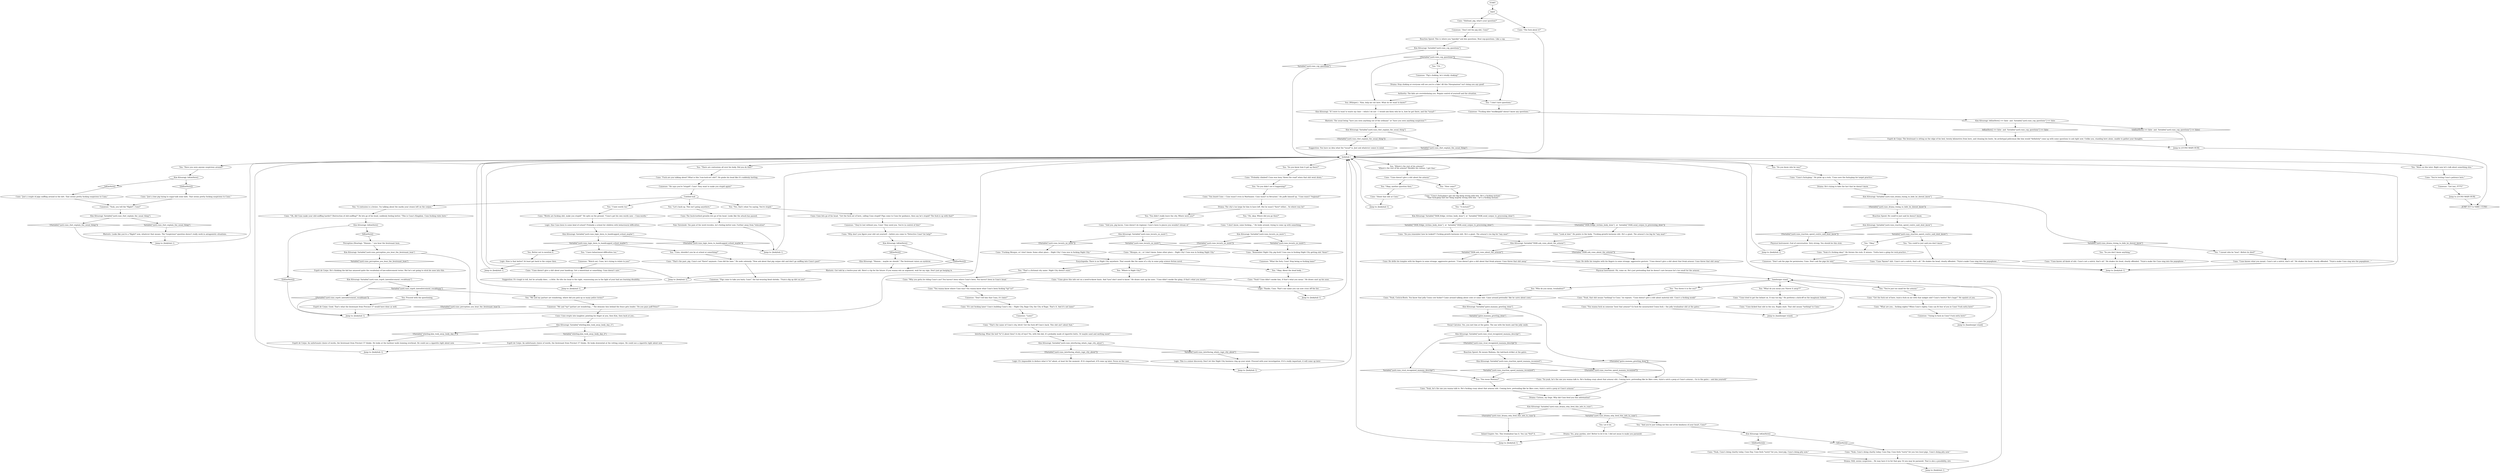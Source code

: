 # YARD / CUNO BODY
# * Ask Cuno about the hanged man.
# ==================================================
digraph G {
	  0 [label="START"];
	  1 [label="input"];
	  2 [label="Kim Kitsuragi: Variable[\"yard.cuno_locusts_no_more\"]"];
	  3 [label="Variable[\"yard.cuno_locusts_no_more\"]", shape=diamond];
	  4 [label="!(Variable[\"yard.cuno_locusts_no_more\"])", shape=diamond];
	  5 [label="Jump to: [bodyhub 1]"];
	  6 [label="You: (Whisper.)  \"Kim, help me out here. What do we want to know?\""];
	  7 [label="Cuno: \"Just a lone pig trying to sugar-talk some kids. That seems pretty fucking suspicious to Cuno.\""];
	  8 [label="Drama: He's trying to hide the fact that he doesn't know."];
	  9 [label="Drama: The city's too large for him to have left. But he wasn't *here* either... So where was he?"];
	  10 [label="Logic: This is a minor discovery. Don't let this Night City business clog up your mind. Proceed with your investigation. If it's really important, it will come up later."];
	  11 [label="Jump to: [bodyhub 1]"];
	  12 [label="Logic: It's impossible to deduce what it *is* about, at least for the moment. If it's important, it'll come up later. Focus on the case."];
	  13 [label="Cuno: \"Cuno's fuck-gimp's got one big thing wrong with him. He's a fucking mutant.\"\n\"That fuck-gimp had one thing majorly wrong with him -- he's a fucking mutant.\""];
	  14 [label="Cuno: \"So yeah, he's the one you wanna talk to. He's fucking crazy about that armour shit. Coming here, pretending like he likes cows, tryin'a catch a peep at Cuno's armour... Go to the gates -- ask him yourself.\""];
	  15 [label="Suggestion: You have no idea what the *usual* is. Just ask whatever comes to mind."];
	  16 [label="Cunoesse: \"Pig's choking, he's totally choking!\""];
	  17 [label="You: \"Do you know how it got up there?\""];
	  18 [label="Cuno: \"That's the name of Cuno's city, bitch! Get the fuck off Cuno's back. This shit ain't about that.\""];
	  19 [label="Kim Kitsuragi: Variable[\"whirling.kim_took_away_body_day_2\"]"];
	  20 [label="Variable[\"whirling.kim_took_away_body_day_2\"]", shape=diamond];
	  21 [label="!(Variable[\"whirling.kim_took_away_body_day_2\"])", shape=diamond];
	  22 [label="Cunoesse: \"Watch out, Cuno, he's trying to relate to you!\""];
	  23 [label="Cuno: \"Get the fuck out of here, tryin'a fuck on me with that midget shit? Cuno's twelve! He's huge!\" He squints at you."];
	  24 [label="Visual Calculus: Yes, you met him at the gates. The one with the boots and the jolly smile."];
	  25 [label="Kim Kitsuragi: Variable[\"yard.cuno_drama_trying_to_hide_he_doesnt_know\"]"];
	  26 [label="Variable[\"yard.cuno_drama_trying_to_hide_he_doesnt_know\"]", shape=diamond];
	  27 [label="!(Variable[\"yard.cuno_drama_trying_to_hide_he_doesnt_know\"])", shape=diamond];
	  28 [label="Cuno: \"You wanna know where Cuno was? You wanna know what Cuno's been fucking *up* to?\""];
	  29 [label="Cuno: \"Why don't you figure your shit out yourself -- before you come to *Detective Cuno* for help?\""];
	  30 [label="You: \"And you're just telling me this out of the kindness of your heart, Cuno?\""];
	  31 [label="Cuno: \"Yeah, Cuno's doing charity today. Cuno Day. Cuno feels *sorry* for you, loser-pig. Cuno's doing pity now.\""];
	  32 [label="Cuno: \"The fuck about it?\""];
	  33 [label="Jump to: [CUNO MAIN HUB]"];
	  34 [label="Cunoesse: \"Fucking idiot *mulkkupää* doesn't know any questions.\""];
	  35 [label="Cuno: \"Just a couple of pigs sniffing around in the dirt. That seems pretty fucking suspicious to Cuno.\""];
	  36 [label="Reaction Speed: He could've just said he doesn't know."];
	  37 [label="You: \"Okay.\""];
	  38 [label="Logic: Thanks, Cuno. That's one name you can now cross off the list."];
	  39 [label="Cunoesse: \"Don't tell him that Cuno, it's lame!\""];
	  40 [label="Kim Kitsuragi: Variable[\"yard.cuno_interfacing_whats_rage_city_about\"]"];
	  41 [label="Variable[\"yard.cuno_interfacing_whats_rage_city_about\"]", shape=diamond];
	  42 [label="!(Variable[\"yard.cuno_interfacing_whats_rage_city_about\"])", shape=diamond];
	  43 [label="You: \"A contusion is a bruise. I'm talking about the marks your stones left on the corpse.\""];
	  44 [label="Untitled hub"];
	  45 [label="Jump to: [bodyhub 1]"];
	  46 [label="Rhetoric: Got told by a twelve-year old. Here's a tip for the future: If you wanna win an argument, wait for my sign. Don't just go barging in."];
	  47 [label="Cuno: \"Shoot that shit at Cuno.\""];
	  48 [label="hamburger stand"];
	  49 [label="You: \"You threw it in the sea?\""];
	  50 [label="Kim Kitsuragi: Variable[\"yard.cuno_rhet_explain_the_usual_thing\"]"];
	  51 [label="Variable[\"yard.cuno_rhet_explain_the_usual_thing\"]", shape=diamond];
	  52 [label="!(Variable[\"yard.cuno_rhet_explain_the_usual_thing\"])", shape=diamond];
	  53 [label="You: \"I meant who he *was*. Before he died?\""];
	  54 [label="Cuno: \"Mesque, or... or I don't know. Some other place... Night City! Cuno was in fucking Night City.\""];
	  55 [label="Cuno: He drills his temples with his fingers in some strange, aggressive gesture. \"Cuno doesn't give a shit about that freak armour. Cuno threw that shit away.\""];
	  56 [label="Cunoesse: \"Yeah, you tell the *fägäri*, Cuno!\""];
	  57 [label="Cuno: \"Cuno's fuck-gimp.\" He picks up a rock. \"Cuno uses the fuck-gimp for target practice.\""];
	  58 [label="Cuno: \"Cuno knows all kinds of shit. Cuno's not a snitch, that's all.\" He shakes his head, clearly offended. \"Tryin'a make the Cuno sing into the popophone...\""];
	  59 [label="Cuno: \"Cuno *knows* shit. Cuno's not a snitch, that's all.\" He shakes his head, clearly offended. \"Tryin'a make Cuno sing into the popophone...\""];
	  60 [label="Kim Kitsuragi: Variable[\"yard.cuno_reaction_speed_coulve_said_dont_know\"]"];
	  61 [label="Variable[\"yard.cuno_reaction_speed_coulve_said_dont_know\"]", shape=diamond];
	  62 [label="!(Variable[\"yard.cuno_reaction_speed_coulve_said_dont_know\"])", shape=diamond];
	  63 [label="Drama: Stop choking or everyone will see you're a fake! All this *thespianism* isn't doing you any good!"];
	  64 [label="You: \"Where is Night City?\""];
	  65 [label="Cuno: Cuno erupts into laughter, pointing his finger at you, then Kim, then back at you..."];
	  66 [label="You: \"You mean Mañana?\""];
	  67 [label="Cuno: \"Remember Night City, pig fuck? Cuno was in fucking Night City getting shit *done*.\""];
	  68 [label="Cuno: \"You heard Cuno -- Cuno wasn't even in Martinaise. Cuno wasn't in Revachol.\" He puffs himself up. \"Cuno wasn't *regional*.\""];
	  69 [label="You: \"Where's the rest of his armour?\"\n\"Where's the rest of his armour? Besides his cuirass. I got that.\""];
	  70 [label="Interfacing: What the hell *is* it about then? A city of toys? No, with this kid, it's probably made of cigarette butts. Or maybe sand and melting snow?"];
	  71 [label="Logic: Has Cuno been to some kind of school? Probably a school for children with behavioural difficulties."];
	  72 [label="Kim Kitsuragi: IsKimHere()"];
	  73 [label="IsKimHere()", shape=diamond];
	  74 [label="!(IsKimHere())", shape=diamond];
	  75 [label="You: \"How come?\""];
	  76 [label="Cunoesse: \"Trying to fuck on Cuno? Fuck outta here!\""];
	  77 [label="Cuno: \"Yeah, he's the one you wanna talk to. He's fucking crazy about that armour shit. Coming here, pretending like he likes cows, tryin'a catch a peep at Cuno's armour.\""];
	  78 [label="Kim Kitsuragi: \"If I were to want to waste my time -- which I do not -- I would ask them who he is, how he got there, and the *usual*.\""];
	  79 [label="You: \"Have you seen anyone suspicious around?\""];
	  80 [label="Kim Kitsuragi: Variable[\"yard.cuno_perception_you_hear_the_lieutenant_hum\"]"];
	  81 [label="Variable[\"yard.cuno_perception_you_hear_the_lieutenant_hum\"]", shape=diamond];
	  82 [label="!(Variable[\"yard.cuno_perception_you_hear_the_lieutenant_hum\"])", shape=diamond];
	  83 [label="Esprit de Corps: An unfortunate choice of words, the lieutenant from Precinct 57 thinks. He looks downwind at the rotting corpse. He could use a cigarette right about now."];
	  84 [label="Kim Kitsuragi: \"Hmmm... maybe we should.\" The lieutenant raises an eyebrow."];
	  85 [label="Cuno: \"Cuno kicked that shit in the sea. Rugby style. That shit means *nothing* to Cuno.\""];
	  86 [label="Physical Instrument: End of conversation. Very strong. You should be this stoic."];
	  87 [label="You: \"So you didn't see it happening?\""];
	  88 [label="Kim Kitsuragi: IsKimHere() == false  and  Variable[\"yard.cuno_cop_questions\"] == false"];
	  89 [label="IsKimHere() == false  and  Variable[\"yard.cuno_cop_questions\"] == false", shape=diamond];
	  90 [label="!(IsKimHere() == false  and  Variable[\"yard.cuno_cop_questions\"] == false)", shape=diamond];
	  91 [label="Jump to: [bodyhub 1]"];
	  92 [label="Rhetoric: The usual being \"have you seen anything out of the ordinary\" or \"have you seen anything suspicious\"?"];
	  93 [label="Cuno: \"It's not fucking lame! Cuno's building Cuno's city -- Night City, Rage City, the City of Rage. That's it. And it's not lame!\""];
	  94 [label="Kim Kitsuragi: Variable[\"yard.cuno_rhet_explain_the_usual_thing\"]"];
	  95 [label="Variable[\"yard.cuno_rhet_explain_the_usual_thing\"]", shape=diamond];
	  96 [label="!(Variable[\"yard.cuno_rhet_explain_the_usual_thing\"])", shape=diamond];
	  97 [label="Cunoesse: \"Lame!\""];
	  98 [label="You: \"Yes, that's what I'm saying. You're stupid.\""];
	  99 [label="Cuno: \"Look at him!\" He points to the body. \"Fucking growth hormone shit. He's a giant. The armour's too big for *any man*.\""];
	  100 [label="Jump to: [bodyhub 1]"];
	  101 [label="Kim Kitsuragi: Variable[\"yard.cuno_reaction_speed_manana_reconized\"]"];
	  102 [label="Variable[\"yard.cuno_reaction_speed_manana_reconized\"]", shape=diamond];
	  103 [label="!(Variable[\"yard.cuno_reaction_speed_manana_reconized\"])", shape=diamond];
	  104 [label="Jump to: [hamburger stand]"];
	  105 [label="Kim Kitsuragi: Variable[\"TASK.fridge_victims_body_done\"]  or  Variable[\"TASK.send_corpse_to_processing_done\"]"];
	  106 [label="Variable[\"TASK.fridge_victims_body_done\"]  or  Variable[\"TASK.send_corpse_to_processing_done\"]", shape=diamond];
	  107 [label="!(Variable[\"TASK.fridge_victims_body_done\"]  or  Variable[\"TASK.send_corpse_to_processing_done\"])", shape=diamond];
	  108 [label="Cunoesse: \"Don't tell the pig shit, Cuno!\""];
	  109 [label="Jump to: [CUNO MAIN HUB]"];
	  110 [label="You: \"Do you know who he was?\""];
	  111 [label="Cuno: \"Fucking Mesque, or I don't know. Some other place... Night City! Cuno was in fucking Night City.\""];
	  112 [label="Perception (Hearing): \"Hmmm...\" you hear the lieutenant hum."];
	  113 [label="Kim Kitsuragi: Variable[\"yard.cuno_esprit_lawenforcement_vocabluary\"]"];
	  114 [label="Variable[\"yard.cuno_esprit_lawenforcement_vocabluary\"]", shape=diamond];
	  115 [label="!(Variable[\"yard.cuno_esprit_lawenforcement_vocabluary\"])", shape=diamond];
	  116 [label="Cuno: \"Yeah, that shit means *nothing* to Cuno,\" he repeats. \"Cuno doesn't give a shit about material shit. Cuno's a fucking monk!\""];
	  117 [label="Kim Kitsuragi: Variable[\"yard.cuno_drama_why_feed_this_info_to_cuno\"]"];
	  118 [label="Variable[\"yard.cuno_drama_why_feed_this_info_to_cuno\"]", shape=diamond];
	  119 [label="!(Variable[\"yard.cuno_drama_why_feed_this_info_to_cuno\"])", shape=diamond];
	  120 [label="Jump to: [bodyhub 1]"];
	  121 [label="Inland Empire: Yes. This troubadour has it. You can *feel* it."];
	  122 [label="Jump to: [bodyhub 1]"];
	  123 [label="Cuno: \"Yeah? Cuno didn't smoke him, if that's what you mean.\" He draws snot up his nose."];
	  124 [label="Jump to: [bodyhub 1]"];
	  125 [label="Jump to: [bodyhub 1]"];
	  126 [label="You: Better not to mention it."];
	  127 [label="Cuno: \"Cuno doesn't give a shit about the armour.\""];
	  128 [label="You: \"A mutant?\""];
	  129 [label="Physical Instrument: Oh, come on. He's just pretending that he doesn't care because he's too small for the armour."];
	  130 [label="You: \"What do you mean you *threw it away*?\""];
	  131 [label="Reaction Speed: He means Mañana, the laid-back striker at the gates."];
	  132 [label="Cuno: \"Shitload, pig, what's your question?\""];
	  133 [label="Reaction Speed: This is where you *quickly* ask him questions. Real cop-questions. Like a cop."];
	  134 [label="You: \"You could've just said you don't know.\""];
	  135 [label="Kim Kitsuragi: Variable[\"yard.cuno_logic_been_to_handicapped_school_maybe\"]"];
	  136 [label="Variable[\"yard.cuno_logic_been_to_handicapped_school_maybe\"]", shape=diamond];
	  137 [label="!(Variable[\"yard.cuno_logic_been_to_handicapped_school_maybe\"])", shape=diamond];
	  138 [label="Cunoesse: \"Pigs come to take you back, Cuno!\" the hat-wearing fiend shrieks. \"Tryin'a dig up dirt on you!\""];
	  139 [label="You: \"You're just too small for the armour.\""];
	  140 [label="Kim Kitsuragi: Variable[\"yard.cuno_vical_recognized_manana_descript\"]"];
	  141 [label="Variable[\"yard.cuno_vical_recognized_manana_descript\"]", shape=diamond];
	  142 [label="!(Variable[\"yard.cuno_vical_recognized_manana_descript\"])", shape=diamond];
	  143 [label="Cuno: \"You're testing Cuno's patience here.\""];
	  144 [label="Kim Kitsuragi: IsKimHere()"];
	  145 [label="IsKimHere()", shape=diamond];
	  146 [label="!(IsKimHere())", shape=diamond];
	  147 [label="You: \"Oh, okay. Where did you go then?\""];
	  149 [label="Cuno: \"Probably climbed? Cuno was busy *down the road* when that shit went down.\""];
	  150 [label="Cuno: \"Told you, pig bacon. Cuno doesn't do regional. Cuno's been to places you wouldn't dream of.\""];
	  151 [label="Authority: The kids are overwhelming you. Regain control of yourself and the situation."];
	  152 [label="Cuno: \"Cuno doesn't give a shit about your handicap. Get a wheelchair or something. Cuno doesn't care.\""];
	  153 [label="Logic: How is that better? At least get back to the corpse then."];
	  154 [label="Cuno: \"Cuno gives this info out on a need-to-know basis. And *you* don't need to know.\" He draws snot up his nose. \"Cuno didn't smoke the gimp, if that's what you meant.\""];
	  155 [label="Kim Kitsuragi: IsKimHere()"];
	  156 [label="IsKimHere()", shape=diamond];
	  157 [label="!(IsKimHere())", shape=diamond];
	  158 [label="Cuno: \"Do you remember how he looked?! Fucking growth hormone shit. He's a giant. The armour's too big for *any man*.\""];
	  159 [label="bodyhub 1"];
	  160 [label="Esprit de Corps: The lieutenant is sitting on the edge of his bed, twenty kilometres from here, and cleaning his boots. An archetypal policeman like him would *definitely* come up with some questions to ask right now. Unlike you, standing here alone, unable to gather your thoughts."];
	  161 [label="Cuno: \"Yeah it's fucking okay!\" He throws the rock. It misses. \"Gotta have a gimp for rock practice...\""];
	  162 [label="Cuno: The buck-toothed gremlin lets go of his head. Looks like the attack has passed."];
	  163 [label="Cuno: \"I don't know, some fucking...\" He looks around, trying to come up with something."];
	  164 [label="You: \"That's a fictional city name. Night City doesn't exist.\""];
	  165 [label="Cuno: \"Why you gotta be riding Cuno's ass? You haven't been where Cuno's been. You haven't been in Cuno's head.\""];
	  166 [label="You: \"I hate words too.\""];
	  167 [label="You: Proceed with the questioning."];
	  168 [label="Cuno: \"Words are fucking shit, make you stupid!\" He spits on the ground. \"Cuno's got his own words now -- Cuno-words.\""];
	  169 [label="You: \"Cuno, shouldn't you be at school or something?\""];
	  170 [label="Jump to: [bodyhub 1]"];
	  171 [label="Jump to: [hamburger stand]"];
	  172 [label="Cuno: \"Cuno tried to get the helmet on. It was too big.\" He performs a kick-off on the imaginary helmet."];
	  173 [label="Jump to: [bodyhub 1]"];
	  174 [label="Kim Kitsuragi: Variable[\"yard.cuno_locusts_no_more\"]"];
	  175 [label="Variable[\"yard.cuno_locusts_no_more\"]", shape=diamond];
	  176 [label="!(Variable[\"yard.cuno_locusts_no_more\"])", shape=diamond];
	  177 [label="You: \"Uh...\""];
	  178 [label="You: \"You didn't really leave the city. Where were you?\""];
	  179 [label="Cuno: \"Oh, did Cuno make your shit-sniffing harder? Obstruction of shit-sniffing?\" He lets go of his head, suddenly feeling better. \"This is Cuno's Kingdom. Cuno fucking rules here.\""];
	  180 [label="You: \"So you don't know anything.\""];
	  181 [label="You: \"Okay. About the dead body...\""];
	  182 [label="Encyclopedia: There is no Night City anywhere. That sounds like the name of a city in some pulp science fiction novel."];
	  183 [label="Cuno: \"Fuck are you talking about? What is this *con-tush-on* shit?\" He grabs his head like it's suddenly hurting."];
	  184 [label="Kim Kitsuragi: IsKimHere()"];
	  185 [label="IsKimHere()", shape=diamond];
	  186 [label="!(IsKimHere())", shape=diamond];
	  187 [label="Drama: Yes, pray pardon, sire! Better to let it be. I did not mean to make you paranoid."];
	  188 [label="Cuno: He drills his temples with his fingers in some strange, aggressive gesture. \"Cuno doesn't give a shit about that freak armour. Cuno threw that shit away.\""];
	  189 [label="Cunoesse: \"What the fuck, Cuno! Stop being so fucking lame!\""];
	  190 [label="Cunoesse: \"Get lost, f****t!\""];
	  191 [label="You: \"More on this later. Right now let's talk about something else.\""];
	  192 [label="Pain Threshold: The pain of the word recedes, he's feeling better now. Further away from *education*."];
	  193 [label="Jump to: [bodyhub 1]"];
	  194 [label="You: \"Okay, another question then.\""];
	  195 [label="You: \"Who do you mean, troubadour?\""];
	  196 [label="Cuno: \"Yeah, Cock-in-Boots. You know that jolly Union cow fucker? Came around talking about cows or some shit. Came around pretendin' like he cares about cows.\""];
	  197 [label="You: \"I don't have questions.\""];
	  198 [label="You: \"There are contusions all over his body. Did you do that?\""];
	  199 [label="Esprit de Corps: He's thinking the kid has amassed quite the vocabulary of law-enforcement terms. But he's not going to stick his nose into this."];
	  200 [label="Cunoesse: \"Me and *my* partner are wondering...\" The demonic hiss behind the fence gets louder. \"Do you guys puff Peter?\""];
	  201 [label="Esprit de Corps: Good. That's what the lieutenant from Precinct 57 would have done as well."];
	  202 [label="Cunoesse: \"They're lost without you, Cuno! They need you. You're in control of this!\""];
	  203 [label="Cuno: \"You wanna fuck on someone 'bout that armour? Go fuck the moustached Union fuck -- the jolly troubadour shit at the gates.\""];
	  204 [label="Kim Kitsuragi: Variable[\"gates.manana_greeting_done\"]"];
	  205 [label="Variable[\"gates.manana_greeting_done\"]", shape=diamond];
	  206 [label="!(Variable[\"gates.manana_greeting_done\"])", shape=diamond];
	  207 [label="Kim Kitsuragi: Variable[\"yard.cuno_cop_questions\"]"];
	  208 [label="Variable[\"yard.cuno_cop_questions\"]", shape=diamond];
	  209 [label="!(Variable[\"yard.cuno_cop_questions\"])", shape=diamond];
	  210 [label="Jump to: [bodyhub 1]"];
	  211 [label="Cunoesse: \"He says you're *stupid*, Cuno! They want to make you stupid again!\""];
	  212 [label="You: \"Me and my partner are wondering, where did you pick up so many police terms?\""];
	  213 [label="Suggestion: It's tough to tell, but he actually does... a little. He tilts his head to the right, reassessing you in the light of your bad ass learning disability."];
	  214 [label="Cuno: Cuno lets go of his head. \"Get the fuck out of here, calling Cuno stupid? Pigs come to Cuno for guidance, then say he's stupid? The fuck is up with that?\""];
	  215 [label="Cuno: \"What are you... fucking eighty? When Cuno's eighty, Cuno can fit four of you in Cuno! Fuck outta here!\""];
	  216 [label="Drama: Curious, my liege. Why did Cuno feed you this information?"];
	  217 [label="You: Let it be."];
	  218 [label="Kim Kitsuragi: Variable[\"TASK.ask_cuno_about_the_armour\"]"];
	  219 [label="Variable[\"TASK.ask_cuno_about_the_armour\"]", shape=diamond];
	  220 [label="!(Variable[\"TASK.ask_cuno_about_the_armour\"])", shape=diamond];
	  221 [label="Cuno: \"Cuno knows what you meant. Cuno's not a snitch, that's all.\" He shakes his head, clearly offended. \"Tryin'a make Cuno sing into the popophone...\""];
	  222 [label="Cunoesse: \"Don't ask the pigs for permission, Cuno. Don't ask the pigs for shit!\""];
	  223 [label="Jump to: [bodyhub 1]"];
	  224 [label="You: \"Let's back up. This isn't going anywhere.\""];
	  225 [label="Rhetoric: Looks like you're a *fägäri* now, whatever that means. The *suspicious* question doesn't really work in antagonistic situations."];
	  226 [label="Esprit de Corps: An unfortunate choice of words, the lieutenant from Precinct 57 thinks. He looks at the harbour walls looming overhead. He could use a cigarette right about now."];
	  227 [label="You: \"I have behavioural difficulties too.\""];
	  228 [label="Cuno: \"That's the past, pig. Cuno's not *there* anymore. Cuno did his time.\" He nods solemnly. \"Now ask about that pig corpse shit and don't go sniffing into Cuno's past!\""];
	  229 [label="Cuno: \"Yeah, Cuno's doing charity today. Cuno Day. Cuno feels *sorry* for you two loser-pigs. Cuno's doing pity now.\""];
	  230 [label="Drama: Still, seems suspicious... He may have it in for that guy. Or you may be paranoid. That is also a possibility, sire."];
	  6030438 [label="JUMP OUT to YARD / CUNO", shape=diamond];
	  0 -> 1
	  1 -> 32
	  1 -> 132
	  2 -> 3
	  2 -> 4
	  3 -> 67
	  4 -> 54
	  5 -> 159
	  6 -> 78
	  7 -> 56
	  8 -> 25
	  9 -> 178
	  9 -> 147
	  10 -> 124
	  11 -> 159
	  12 -> 124
	  13 -> 128
	  14 -> 216
	  15 -> 159
	  16 -> 63
	  17 -> 149
	  18 -> 70
	  19 -> 20
	  19 -> 21
	  20 -> 83
	  21 -> 226
	  22 -> 152
	  23 -> 215
	  24 -> 140
	  25 -> 26
	  25 -> 27
	  26 -> 180
	  26 -> 53
	  27 -> 36
	  28 -> 39
	  29 -> 72
	  30 -> 155
	  31 -> 230
	  32 -> 159
	  33 -> 6030438
	  34 -> 88
	  35 -> 56
	  36 -> 60
	  37 -> 161
	  38 -> 91
	  39 -> 93
	  40 -> 41
	  40 -> 42
	  41 -> 10
	  42 -> 12
	  43 -> 179
	  44 -> 224
	  44 -> 98
	  44 -> 43
	  44 -> 166
	  45 -> 159
	  46 -> 45
	  47 -> 173
	  48 -> 49
	  48 -> 130
	  48 -> 139
	  48 -> 195
	  49 -> 116
	  50 -> 51
	  50 -> 52
	  51 -> 159
	  52 -> 15
	  53 -> 221
	  54 -> 182
	  55 -> 129
	  56 -> 94
	  57 -> 8
	  58 -> 223
	  59 -> 223
	  60 -> 61
	  60 -> 62
	  61 -> 37
	  61 -> 134
	  62 -> 86
	  63 -> 151
	  64 -> 154
	  65 -> 19
	  66 -> 77
	  67 -> 189
	  68 -> 9
	  69 -> 127
	  70 -> 40
	  71 -> 135
	  72 -> 73
	  72 -> 74
	  73 -> 84
	  74 -> 46
	  75 -> 13
	  76 -> 171
	  77 -> 216
	  78 -> 92
	  79 -> 144
	  80 -> 81
	  80 -> 82
	  81 -> 199
	  82 -> 210
	  83 -> 125
	  84 -> 46
	  85 -> 104
	  86 -> 122
	  87 -> 68
	  88 -> 89
	  88 -> 90
	  89 -> 160
	  90 -> 109
	  91 -> 159
	  92 -> 50
	  93 -> 97
	  94 -> 96
	  94 -> 95
	  95 -> 225
	  96 -> 5
	  97 -> 18
	  98 -> 214
	  99 -> 218
	  100 -> 159
	  101 -> 102
	  101 -> 103
	  102 -> 66
	  103 -> 14
	  104 -> 48
	  105 -> 106
	  105 -> 107
	  106 -> 158
	  107 -> 99
	  108 -> 133
	  109 -> 6030438
	  110 -> 57
	  111 -> 182
	  112 -> 80
	  113 -> 114
	  113 -> 115
	  114 -> 212
	  114 -> 167
	  115 -> 210
	  116 -> 203
	  117 -> 118
	  117 -> 119
	  118 -> 217
	  118 -> 30
	  119 -> 121
	  120 -> 159
	  121 -> 100
	  122 -> 159
	  123 -> 38
	  124 -> 159
	  125 -> 159
	  126 -> 153
	  127 -> 194
	  127 -> 75
	  128 -> 105
	  129 -> 48
	  130 -> 172
	  131 -> 101
	  132 -> 108
	  133 -> 207
	  134 -> 59
	  135 -> 136
	  135 -> 137
	  136 -> 169
	  136 -> 227
	  136 -> 126
	  137 -> 170
	  138 -> 193
	  139 -> 23
	  140 -> 141
	  140 -> 142
	  141 -> 66
	  142 -> 131
	  143 -> 190
	  144 -> 145
	  144 -> 146
	  145 -> 35
	  146 -> 7
	  147 -> 163
	  149 -> 87
	  150 -> 174
	  151 -> 197
	  151 -> 6
	  152 -> 213
	  153 -> 11
	  154 -> 38
	  155 -> 156
	  155 -> 157
	  156 -> 229
	  157 -> 31
	  158 -> 218
	  159 -> 69
	  159 -> 198
	  159 -> 110
	  159 -> 79
	  159 -> 17
	  159 -> 191
	  160 -> 109
	  161 -> 222
	  162 -> 192
	  163 -> 2
	  164 -> 165
	  165 -> 28
	  166 -> 168
	  167 -> 201
	  168 -> 71
	  169 -> 228
	  170 -> 159
	  171 -> 48
	  172 -> 85
	  173 -> 159
	  174 -> 176
	  174 -> 175
	  175 -> 67
	  176 -> 111
	  177 -> 16
	  178 -> 150
	  179 -> 184
	  180 -> 58
	  181 -> 123
	  182 -> 64
	  182 -> 164
	  182 -> 181
	  183 -> 211
	  184 -> 185
	  184 -> 186
	  185 -> 112
	  186 -> 210
	  187 -> 100
	  188 -> 129
	  189 -> 181
	  190 -> 33
	  191 -> 143
	  192 -> 170
	  193 -> 159
	  194 -> 47
	  195 -> 196
	  196 -> 204
	  197 -> 34
	  198 -> 183
	  199 -> 113
	  200 -> 65
	  201 -> 210
	  202 -> 29
	  203 -> 104
	  204 -> 205
	  204 -> 206
	  205 -> 24
	  206 -> 14
	  207 -> 208
	  207 -> 209
	  208 -> 159
	  209 -> 177
	  209 -> 197
	  209 -> 6
	  210 -> 159
	  211 -> 44
	  212 -> 200
	  213 -> 193
	  214 -> 202
	  215 -> 76
	  216 -> 117
	  217 -> 187
	  218 -> 219
	  218 -> 220
	  219 -> 55
	  220 -> 188
	  221 -> 223
	  222 -> 223
	  223 -> 159
	  224 -> 162
	  225 -> 5
	  226 -> 125
	  227 -> 22
	  228 -> 138
	  229 -> 230
	  230 -> 120
}

